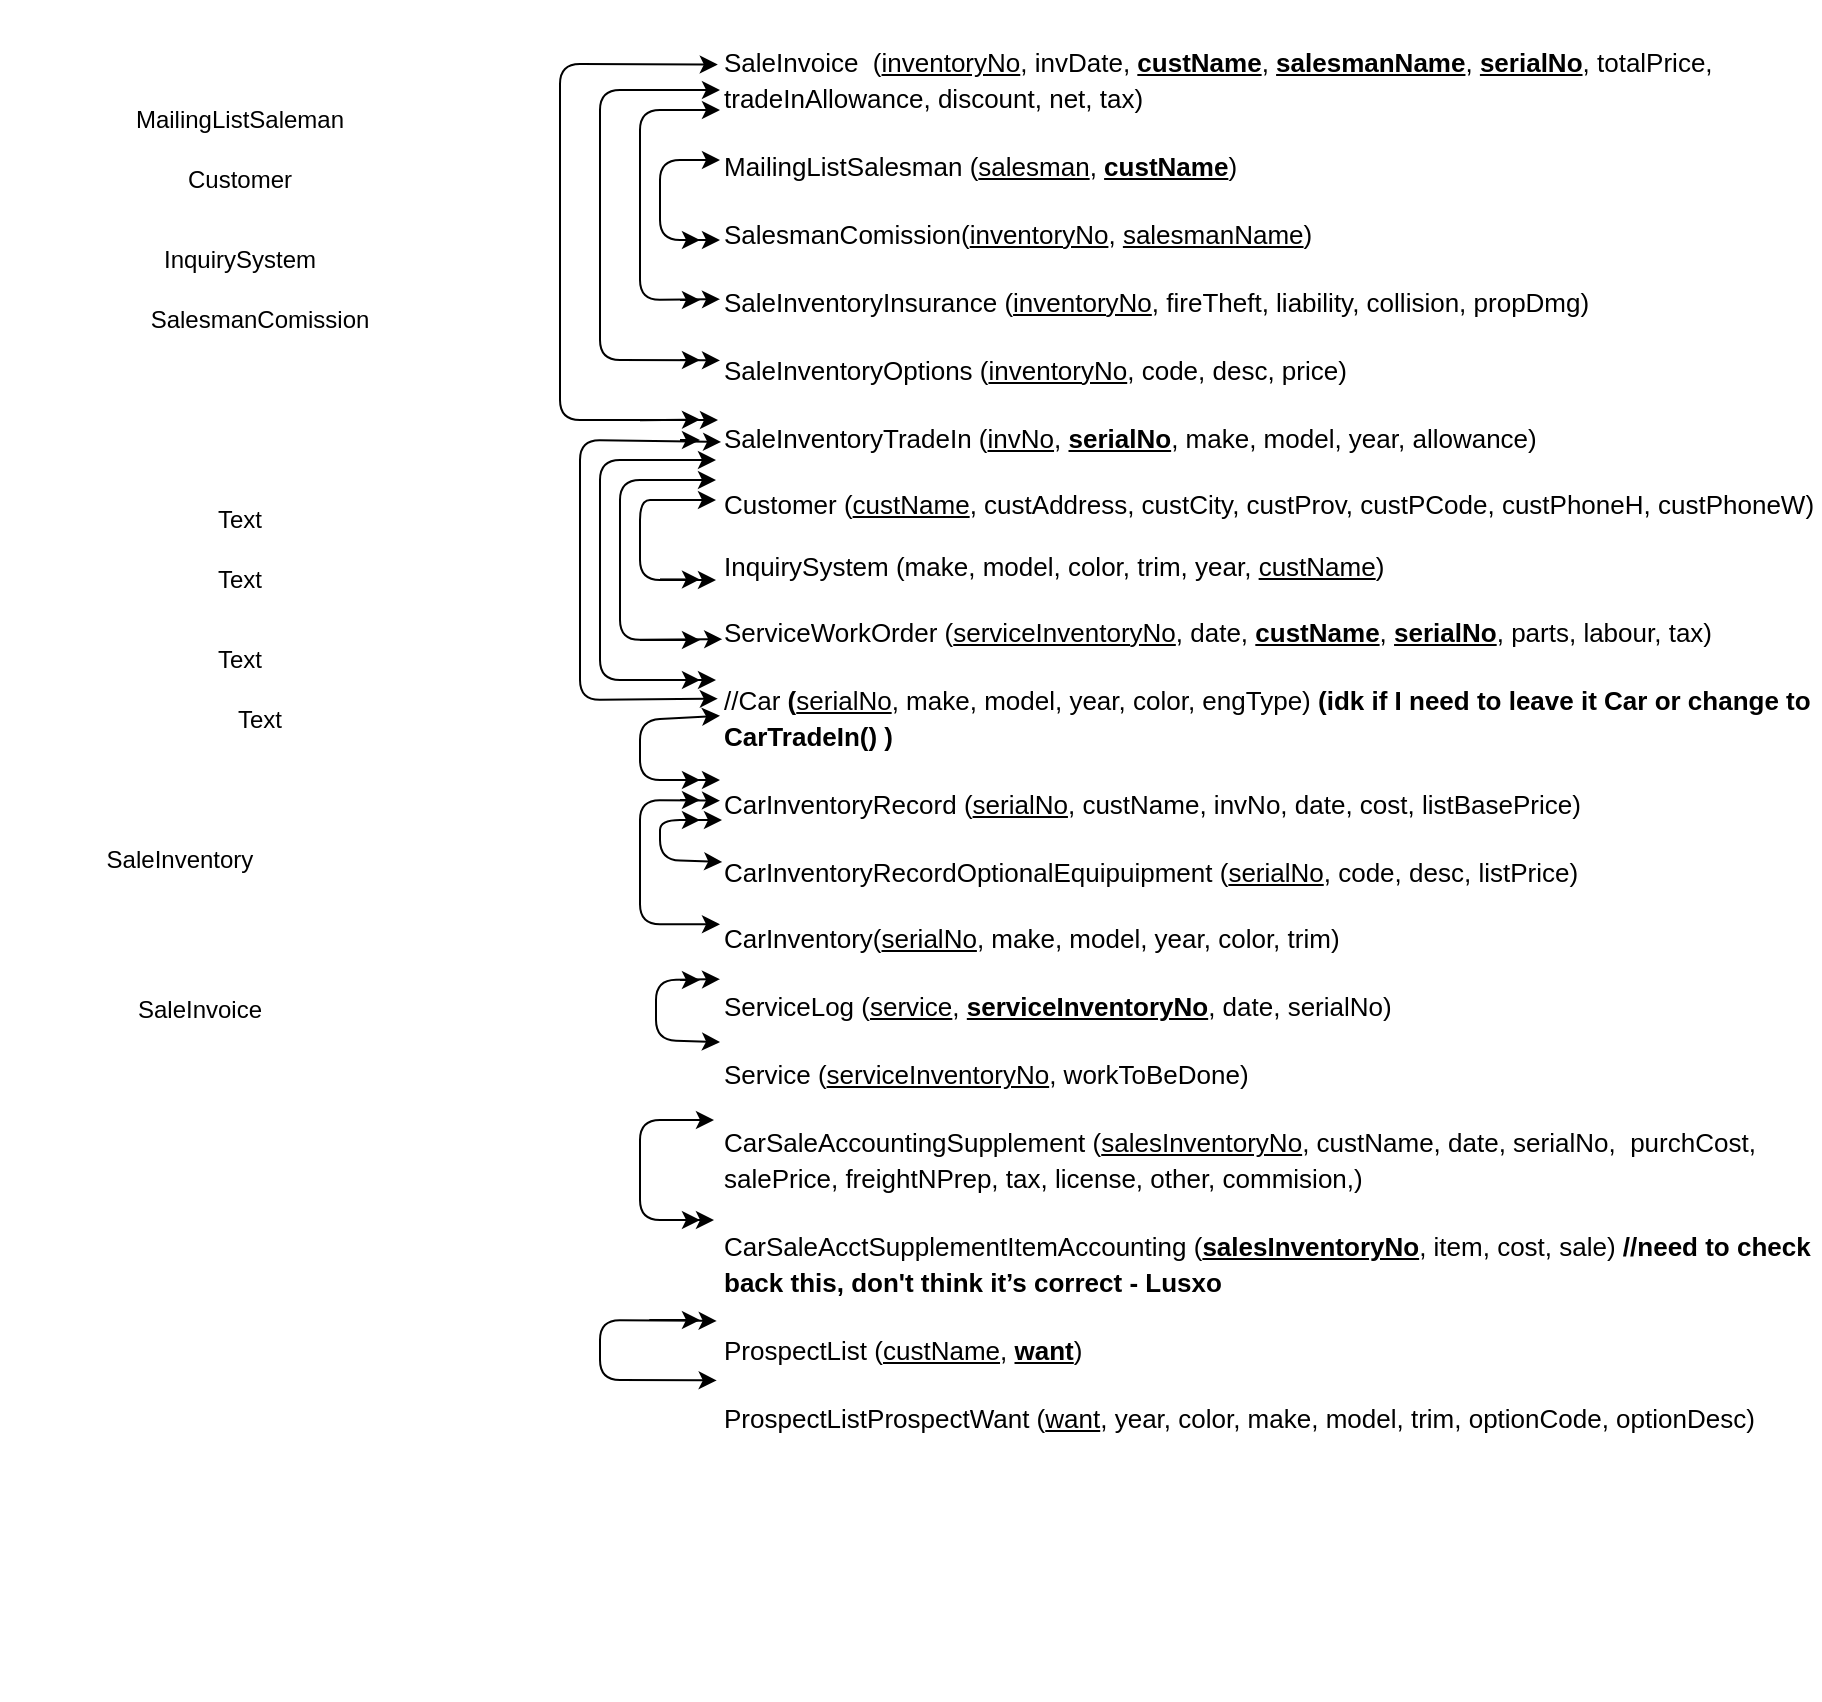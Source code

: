 <mxfile version="13.11.0" type="github">
  <diagram id="cpgGfN65SDcUuJHPmJmD" name="Page-1">
    <mxGraphModel dx="460" dy="752" grid="1" gridSize="10" guides="1" tooltips="1" connect="1" arrows="1" fold="1" page="1" pageScale="1" pageWidth="850" pageHeight="1100" math="0" shadow="0">
      <root>
        <mxCell id="0" />
        <mxCell id="1" parent="0" />
        <mxCell id="Bute2PtF-87hg-K_BfrG-1" value="SaleInvoice" style="text;html=1;strokeColor=none;fillColor=none;align=center;verticalAlign=middle;whiteSpace=wrap;rounded=0;" parent="1" vertex="1">
          <mxGeometry x="130" y="860" width="180" height="50" as="geometry" />
        </mxCell>
        <mxCell id="Bute2PtF-87hg-K_BfrG-2" value="MailingListSaleman" style="text;html=1;strokeColor=none;fillColor=none;align=center;verticalAlign=middle;whiteSpace=wrap;rounded=0;" parent="1" vertex="1">
          <mxGeometry x="220" y="430" width="40" height="20" as="geometry" />
        </mxCell>
        <mxCell id="Bute2PtF-87hg-K_BfrG-6" value="Customer" style="text;html=1;strokeColor=none;fillColor=none;align=center;verticalAlign=middle;whiteSpace=wrap;rounded=0;" parent="1" vertex="1">
          <mxGeometry x="220" y="460" width="40" height="20" as="geometry" />
        </mxCell>
        <mxCell id="Bute2PtF-87hg-K_BfrG-7" value="InquirySystem" style="text;html=1;strokeColor=none;fillColor=none;align=center;verticalAlign=middle;whiteSpace=wrap;rounded=0;" parent="1" vertex="1">
          <mxGeometry x="220" y="500" width="40" height="20" as="geometry" />
        </mxCell>
        <mxCell id="Bute2PtF-87hg-K_BfrG-9" value="SalesmanComission" style="text;html=1;strokeColor=none;fillColor=none;align=center;verticalAlign=middle;whiteSpace=wrap;rounded=0;" parent="1" vertex="1">
          <mxGeometry x="230" y="530" width="40" height="20" as="geometry" />
        </mxCell>
        <mxCell id="Bute2PtF-87hg-K_BfrG-15" value="SaleInventory" style="text;html=1;strokeColor=none;fillColor=none;align=center;verticalAlign=middle;whiteSpace=wrap;rounded=0;" parent="1" vertex="1">
          <mxGeometry x="120" y="780" width="180" height="60" as="geometry" />
        </mxCell>
        <mxCell id="Bute2PtF-87hg-K_BfrG-16" value="Text" style="text;html=1;strokeColor=none;fillColor=none;align=center;verticalAlign=middle;whiteSpace=wrap;rounded=0;" parent="1" vertex="1">
          <mxGeometry x="220" y="630" width="40" height="20" as="geometry" />
        </mxCell>
        <mxCell id="Bute2PtF-87hg-K_BfrG-17" value="Text" style="text;html=1;strokeColor=none;fillColor=none;align=center;verticalAlign=middle;whiteSpace=wrap;rounded=0;" parent="1" vertex="1">
          <mxGeometry x="220" y="660" width="40" height="20" as="geometry" />
        </mxCell>
        <mxCell id="Bute2PtF-87hg-K_BfrG-18" value="Text" style="text;html=1;strokeColor=none;fillColor=none;align=center;verticalAlign=middle;whiteSpace=wrap;rounded=0;" parent="1" vertex="1">
          <mxGeometry x="220" y="700" width="40" height="20" as="geometry" />
        </mxCell>
        <mxCell id="Bute2PtF-87hg-K_BfrG-19" value="Text" style="text;html=1;strokeColor=none;fillColor=none;align=center;verticalAlign=middle;whiteSpace=wrap;rounded=0;" parent="1" vertex="1">
          <mxGeometry x="230" y="730" width="40" height="20" as="geometry" />
        </mxCell>
        <mxCell id="Bute2PtF-87hg-K_BfrG-20" value="&lt;b style=&quot;font-weight: normal ; font-size: 13px&quot; id=&quot;docs-internal-guid-f85bfaa0-7fff-9a6b-ba9b-2f663f60cca4&quot;&gt;&lt;p dir=&quot;ltr&quot; style=&quot;line-height: 1.38 ; margin-top: 12pt ; margin-bottom: 12pt&quot;&gt;&lt;span style=&quot;font-family: &amp;#34;arial&amp;#34; ; color: rgb(0 , 0 , 0) ; background-color: transparent ; font-weight: 400 ; font-style: normal ; font-variant: normal ; text-decoration: none ; vertical-align: baseline&quot;&gt;SaleInvoice&amp;nbsp; (&lt;/span&gt;&lt;span style=&quot;font-family: &amp;#34;arial&amp;#34; ; color: rgb(0 , 0 , 0) ; background-color: transparent ; font-weight: 400 ; font-style: normal ; font-variant: normal ; text-decoration: underline ; vertical-align: baseline&quot;&gt;inventoryNo&lt;/span&gt;&lt;span style=&quot;font-family: &amp;#34;arial&amp;#34; ; color: rgb(0 , 0 , 0) ; background-color: transparent ; font-weight: 400 ; font-style: normal ; font-variant: normal ; text-decoration: none ; vertical-align: baseline&quot;&gt;, invDate, &lt;/span&gt;&lt;span style=&quot;font-family: &amp;#34;arial&amp;#34; ; color: rgb(0 , 0 , 0) ; background-color: transparent ; font-weight: 700 ; font-style: normal ; font-variant: normal ; text-decoration: underline ; vertical-align: baseline&quot;&gt;custName&lt;/span&gt;&lt;span style=&quot;font-family: &amp;#34;arial&amp;#34; ; color: rgb(0 , 0 , 0) ; background-color: transparent ; font-weight: 400 ; font-style: normal ; font-variant: normal ; text-decoration: none ; vertical-align: baseline&quot;&gt;, &lt;/span&gt;&lt;span style=&quot;font-family: &amp;#34;arial&amp;#34; ; color: rgb(0 , 0 , 0) ; background-color: transparent ; font-weight: 700 ; font-style: normal ; font-variant: normal ; text-decoration: underline ; vertical-align: baseline&quot;&gt;salesmanName&lt;/span&gt;&lt;span style=&quot;font-family: &amp;#34;arial&amp;#34; ; color: rgb(0 , 0 , 0) ; background-color: transparent ; font-weight: 400 ; font-style: normal ; font-variant: normal ; text-decoration: none ; vertical-align: baseline&quot;&gt;, &lt;/span&gt;&lt;span style=&quot;font-family: &amp;#34;arial&amp;#34; ; color: rgb(0 , 0 , 0) ; background-color: transparent ; font-weight: 700 ; font-style: normal ; font-variant: normal ; text-decoration: underline ; vertical-align: baseline&quot;&gt;serialNo&lt;/span&gt;&lt;span style=&quot;font-family: &amp;#34;arial&amp;#34; ; color: rgb(0 , 0 , 0) ; background-color: transparent ; font-weight: 400 ; font-style: normal ; font-variant: normal ; text-decoration: none ; vertical-align: baseline&quot;&gt;, totalPrice, tradeInAllowance, discount, net, tax)&lt;/span&gt;&lt;/p&gt;&lt;p dir=&quot;ltr&quot; style=&quot;line-height: 1.38 ; margin-top: 12pt ; margin-bottom: 12pt&quot;&gt;&lt;span style=&quot;background-color: transparent ; font-family: &amp;#34;arial&amp;#34; ; vertical-align: baseline&quot;&gt;MailingListSalesman (&lt;/span&gt;&lt;span style=&quot;background-color: transparent ; font-family: &amp;#34;arial&amp;#34; ; vertical-align: baseline&quot;&gt;&lt;u&gt;salesman&lt;/u&gt;&lt;/span&gt;&lt;span style=&quot;background-color: transparent ; font-family: &amp;#34;arial&amp;#34; ; vertical-align: baseline&quot;&gt;,&amp;nbsp;&lt;/span&gt;&lt;span style=&quot;background-color: transparent ; font-family: &amp;#34;arial&amp;#34; ; font-weight: 700 ; vertical-align: baseline&quot;&gt;&lt;u&gt;custName&lt;/u&gt;&lt;/span&gt;&lt;span style=&quot;background-color: transparent ; font-family: &amp;#34;arial&amp;#34; ; vertical-align: baseline&quot;&gt;)&lt;/span&gt;&lt;br&gt;&lt;/p&gt;&lt;p dir=&quot;ltr&quot; style=&quot;line-height: 1.38 ; margin-top: 12pt ; margin-bottom: 12pt&quot;&gt;&lt;span style=&quot;background-color: transparent ; font-family: &amp;#34;arial&amp;#34; ; vertical-align: baseline&quot;&gt;SalesmanComission(&lt;/span&gt;&lt;span style=&quot;background-color: transparent ; font-family: &amp;#34;arial&amp;#34; ; vertical-align: baseline&quot;&gt;&lt;u&gt;inventoryNo&lt;/u&gt;&lt;/span&gt;&lt;span style=&quot;background-color: transparent ; font-family: &amp;#34;arial&amp;#34; ; vertical-align: baseline&quot;&gt;, &lt;/span&gt;&lt;span style=&quot;background-color: transparent ; font-family: &amp;#34;arial&amp;#34; ; vertical-align: baseline&quot;&gt;&lt;u&gt;salesmanName&lt;/u&gt;&lt;/span&gt;&lt;span style=&quot;background-color: transparent ; font-family: &amp;#34;arial&amp;#34; ; vertical-align: baseline&quot;&gt;)&lt;/span&gt;&lt;br&gt;&lt;/p&gt;&lt;p dir=&quot;ltr&quot; style=&quot;line-height: 1.38 ; margin-top: 12pt ; margin-bottom: 12pt&quot;&gt;&lt;span style=&quot;font-family: &amp;#34;arial&amp;#34; ; color: rgb(0 , 0 , 0) ; background-color: transparent ; font-weight: 400 ; font-style: normal ; font-variant: normal ; text-decoration: none ; vertical-align: baseline&quot;&gt;SaleInventoryInsurance (&lt;/span&gt;&lt;span style=&quot;font-family: &amp;#34;arial&amp;#34; ; color: rgb(0 , 0 , 0) ; background-color: transparent ; font-weight: 400 ; font-style: normal ; font-variant: normal ; text-decoration: underline ; vertical-align: baseline&quot;&gt;inventoryNo&lt;/span&gt;&lt;span style=&quot;font-family: &amp;#34;arial&amp;#34; ; color: rgb(0 , 0 , 0) ; background-color: transparent ; font-weight: 400 ; font-style: normal ; font-variant: normal ; text-decoration: none ; vertical-align: baseline&quot;&gt;, fireTheft, liability, collision, propDmg)&lt;/span&gt;&lt;/p&gt;&lt;p dir=&quot;ltr&quot; style=&quot;line-height: 1.38 ; margin-top: 12pt ; margin-bottom: 12pt&quot;&gt;&lt;span style=&quot;font-family: &amp;#34;arial&amp;#34; ; color: rgb(0 , 0 , 0) ; background-color: transparent ; font-weight: 400 ; font-style: normal ; font-variant: normal ; text-decoration: none ; vertical-align: baseline&quot;&gt;SaleInventoryOptions (&lt;/span&gt;&lt;span style=&quot;font-family: &amp;#34;arial&amp;#34; ; color: rgb(0 , 0 , 0) ; background-color: transparent ; font-weight: 400 ; font-style: normal ; font-variant: normal ; text-decoration: underline ; vertical-align: baseline&quot;&gt;inventoryNo&lt;/span&gt;&lt;span style=&quot;font-family: &amp;#34;arial&amp;#34; ; color: rgb(0 , 0 , 0) ; background-color: transparent ; font-weight: 400 ; font-style: normal ; font-variant: normal ; text-decoration: none ; vertical-align: baseline&quot;&gt;, code, desc, price)&lt;/span&gt;&lt;/p&gt;&lt;p dir=&quot;ltr&quot; style=&quot;line-height: 1.38 ; margin-top: 12pt ; margin-bottom: 12pt&quot;&gt;&lt;span style=&quot;font-family: &amp;#34;arial&amp;#34; ; color: rgb(0 , 0 , 0) ; background-color: transparent ; font-weight: 400 ; font-style: normal ; font-variant: normal ; text-decoration: none ; vertical-align: baseline&quot;&gt;SaleInventoryTradeIn (&lt;/span&gt;&lt;span style=&quot;font-family: &amp;#34;arial&amp;#34; ; color: rgb(0 , 0 , 0) ; background-color: transparent ; font-weight: 400 ; font-style: normal ; font-variant: normal ; text-decoration: underline ; vertical-align: baseline&quot;&gt;invNo&lt;/span&gt;&lt;span style=&quot;font-family: &amp;#34;arial&amp;#34; ; color: rgb(0 , 0 , 0) ; background-color: transparent ; font-weight: 400 ; font-style: normal ; font-variant: normal ; text-decoration: none ; vertical-align: baseline&quot;&gt;, &lt;/span&gt;&lt;span style=&quot;font-family: &amp;#34;arial&amp;#34; ; color: rgb(0 , 0 , 0) ; background-color: transparent ; font-weight: 700 ; font-style: normal ; font-variant: normal ; text-decoration: underline ; vertical-align: baseline&quot;&gt;serialNo&lt;/span&gt;&lt;span style=&quot;font-family: &amp;#34;arial&amp;#34; ; color: rgb(0 , 0 , 0) ; background-color: transparent ; font-weight: 400 ; font-style: normal ; font-variant: normal ; text-decoration: none ; vertical-align: baseline&quot;&gt;, make, model, year, allowance)&lt;/span&gt;&lt;/p&gt;&lt;p dir=&quot;ltr&quot; style=&quot;line-height: 1.38 ; margin-top: 12pt ; margin-bottom: 12pt&quot;&gt;&lt;span style=&quot;font-family: &amp;#34;arial&amp;#34; ; color: rgb(0 , 0 , 0) ; background-color: transparent ; font-weight: 400 ; font-style: normal ; font-variant: normal ; text-decoration: none ; vertical-align: baseline&quot;&gt;&lt;span style=&quot;background-color: transparent ; vertical-align: baseline&quot;&gt;&lt;span id=&quot;docs-internal-guid-f85bfaa0-7fff-9a6b-ba9b-2f663f60cca4&quot; style=&quot;font-family: &amp;#34;helvetica&amp;#34;&quot;&gt;&lt;/span&gt;&lt;/span&gt;&lt;/span&gt;&lt;/p&gt;&lt;p dir=&quot;ltr&quot; style=&quot;line-height: 1.38 ; margin-top: 12pt ; margin-bottom: 12pt&quot;&gt;&lt;span style=&quot;font-family: &amp;#34;arial&amp;#34; ; color: rgb(0 , 0 , 0) ; background-color: transparent ; font-weight: 400 ; font-style: normal ; font-variant: normal ; text-decoration: none ; vertical-align: baseline&quot;&gt;&lt;span id=&quot;docs-internal-guid-f85bfaa0-7fff-9a6b-ba9b-2f663f60cca4&quot; style=&quot;font-family: &amp;#34;helvetica&amp;#34;&quot;&gt;&lt;/span&gt;&lt;/span&gt;&lt;/p&gt;&lt;p dir=&quot;ltr&quot; style=&quot;line-height: 1.38 ; margin-top: 12pt ; margin-bottom: 12pt&quot;&gt;&lt;/p&gt;&lt;span style=&quot;background-color: transparent ; font-family: &amp;#34;arial&amp;#34; ; vertical-align: baseline&quot;&gt;Customer (&lt;/span&gt;&lt;span style=&quot;background-color: transparent ; font-family: &amp;#34;arial&amp;#34; ; vertical-align: baseline&quot;&gt;&lt;u&gt;custName&lt;/u&gt;&lt;/span&gt;&lt;span style=&quot;background-color: transparent ; font-family: &amp;#34;arial&amp;#34; ; vertical-align: baseline&quot;&gt;, custAddress, custCity, custProv, custPCode, custPhoneH, custPhoneW)&lt;/span&gt;&lt;p dir=&quot;ltr&quot; style=&quot;line-height: 1.38 ; margin-top: 12pt ; margin-bottom: 12pt&quot;&gt;&lt;/p&gt;&lt;span id=&quot;docs-internal-guid-f85bfaa0-7fff-9a6b-ba9b-2f663f60cca4&quot;&gt;&lt;span style=&quot;background-color: transparent ; font-family: &amp;#34;arial&amp;#34; ; vertical-align: baseline&quot;&gt;InquirySystem (make, model, color, trim, year,&amp;nbsp;&lt;/span&gt;&lt;span style=&quot;background-color: transparent ; font-family: &amp;#34;arial&amp;#34; ; vertical-align: baseline&quot;&gt;&lt;u&gt;custName&lt;/u&gt;&lt;/span&gt;&lt;span style=&quot;background-color: transparent ; font-family: &amp;#34;arial&amp;#34; ; vertical-align: baseline&quot;&gt;)&lt;br&gt;&lt;span id=&quot;docs-internal-guid-f85bfaa0-7fff-9a6b-ba9b-2f663f60cca4&quot; style=&quot;font-family: &amp;#34;helvetica&amp;#34;&quot;&gt;&lt;span id=&quot;docs-internal-guid-f85bfaa0-7fff-9a6b-ba9b-2f663f60cca4&quot;&gt;&lt;p dir=&quot;ltr&quot; style=&quot;line-height: 1.38 ; margin-top: 12pt ; margin-bottom: 12pt&quot;&gt;&lt;span style=&quot;font-family: &amp;#34;arial&amp;#34; ; background-color: transparent ; vertical-align: baseline&quot;&gt;ServiceWorkOrder (&lt;/span&gt;&lt;span style=&quot;font-family: &amp;#34;arial&amp;#34; ; background-color: transparent ; vertical-align: baseline&quot;&gt;&lt;u&gt;serviceInventoryNo&lt;/u&gt;&lt;/span&gt;&lt;span style=&quot;font-family: &amp;#34;arial&amp;#34; ; background-color: transparent ; vertical-align: baseline&quot;&gt;, date,&amp;nbsp;&lt;/span&gt;&lt;span style=&quot;font-family: &amp;#34;arial&amp;#34; ; background-color: transparent ; font-weight: 700 ; vertical-align: baseline&quot;&gt;&lt;u&gt;custName&lt;/u&gt;&lt;/span&gt;&lt;span style=&quot;font-family: &amp;#34;arial&amp;#34; ; background-color: transparent ; vertical-align: baseline&quot;&gt;,&amp;nbsp;&lt;/span&gt;&lt;span style=&quot;font-family: &amp;#34;arial&amp;#34; ; background-color: transparent ; font-weight: 700 ; vertical-align: baseline&quot;&gt;&lt;u&gt;serialNo&lt;/u&gt;&lt;/span&gt;&lt;span style=&quot;font-family: &amp;#34;arial&amp;#34; ; background-color: transparent ; vertical-align: baseline&quot;&gt;, parts, labour, tax)&lt;/span&gt;&lt;/p&gt;&lt;/span&gt;&lt;span id=&quot;docs-internal-guid-f85bfaa0-7fff-9a6b-ba9b-2f663f60cca4&quot;&gt;&lt;/span&gt;&lt;/span&gt;&lt;/span&gt;&lt;/span&gt;&lt;p dir=&quot;ltr&quot; style=&quot;line-height: 1.38 ; margin-top: 12pt ; margin-bottom: 12pt&quot;&gt;&lt;span style=&quot;background-color: transparent ; font-family: &amp;#34;arial&amp;#34; ; vertical-align: baseline&quot;&gt;//Car&amp;nbsp;&lt;/span&gt;&lt;span style=&quot;background-color: transparent ; font-family: &amp;#34;arial&amp;#34; ; font-weight: 700 ; vertical-align: baseline&quot;&gt;(&lt;/span&gt;&lt;span style=&quot;background-color: transparent ; font-family: &amp;#34;arial&amp;#34; ; vertical-align: baseline&quot;&gt;&lt;u&gt;serialNo&lt;/u&gt;&lt;/span&gt;&lt;span style=&quot;background-color: transparent ; font-family: &amp;#34;arial&amp;#34; ; vertical-align: baseline&quot;&gt;, make, model, year, color, engType)&amp;nbsp;&lt;/span&gt;&lt;span style=&quot;background-color: transparent ; font-family: &amp;#34;arial&amp;#34; ; font-weight: 700 ; vertical-align: baseline&quot;&gt;(idk if I need to leave it Car or change to CarTradeIn() )&lt;/span&gt;&lt;/p&gt;&lt;p dir=&quot;ltr&quot; style=&quot;line-height: 1.38 ; margin-top: 12pt ; margin-bottom: 12pt&quot;&gt;&lt;span style=&quot;font-family: &amp;#34;arial&amp;#34; ; color: rgb(0 , 0 , 0) ; background-color: transparent ; font-weight: 400 ; font-style: normal ; font-variant: normal ; text-decoration: none ; vertical-align: baseline&quot;&gt;CarInventoryRecord (&lt;/span&gt;&lt;span style=&quot;font-family: &amp;#34;arial&amp;#34; ; color: rgb(0 , 0 , 0) ; background-color: transparent ; font-weight: 400 ; font-style: normal ; font-variant: normal ; text-decoration: underline ; vertical-align: baseline&quot;&gt;serialNo&lt;/span&gt;&lt;span style=&quot;font-family: &amp;#34;arial&amp;#34; ; color: rgb(0 , 0 , 0) ; background-color: transparent ; font-weight: 400 ; font-style: normal ; font-variant: normal ; text-decoration: none ; vertical-align: baseline&quot;&gt;, custName, invNo, date, cost, listBasePrice)&lt;/span&gt;&lt;/p&gt;&lt;p dir=&quot;ltr&quot; style=&quot;line-height: 1.38 ; margin-top: 12pt ; margin-bottom: 12pt&quot;&gt;&lt;span style=&quot;font-family: &amp;#34;arial&amp;#34; ; color: rgb(0 , 0 , 0) ; background-color: transparent ; font-weight: 400 ; font-style: normal ; font-variant: normal ; text-decoration: none ; vertical-align: baseline&quot;&gt;CarInventoryRecordOptionalEquipuipment (&lt;/span&gt;&lt;span style=&quot;font-family: &amp;#34;arial&amp;#34; ; color: rgb(0 , 0 , 0) ; background-color: transparent ; font-weight: 400 ; font-style: normal ; font-variant: normal ; text-decoration: underline ; vertical-align: baseline&quot;&gt;serialNo&lt;/span&gt;&lt;span style=&quot;font-family: &amp;#34;arial&amp;#34; ; color: rgb(0 , 0 , 0) ; background-color: transparent ; font-weight: 400 ; font-style: normal ; font-variant: normal ; text-decoration: none ; vertical-align: baseline&quot;&gt;, code, desc, listPrice)&lt;/span&gt;&lt;/p&gt;&lt;p dir=&quot;ltr&quot; style=&quot;line-height: 1.38 ; margin-top: 12pt ; margin-bottom: 12pt&quot;&gt;&lt;span style=&quot;font-family: &amp;#34;arial&amp;#34; ; color: rgb(0 , 0 , 0) ; background-color: transparent ; font-weight: 400 ; font-style: normal ; font-variant: normal ; text-decoration: none ; vertical-align: baseline&quot;&gt;CarInventory(&lt;/span&gt;&lt;span style=&quot;font-family: &amp;#34;arial&amp;#34; ; color: rgb(0 , 0 , 0) ; background-color: transparent ; font-weight: 400 ; font-style: normal ; font-variant: normal ; text-decoration: underline ; vertical-align: baseline&quot;&gt;serialNo&lt;/span&gt;&lt;span style=&quot;font-family: &amp;#34;arial&amp;#34; ; color: rgb(0 , 0 , 0) ; background-color: transparent ; font-weight: 400 ; font-style: normal ; font-variant: normal ; text-decoration: none ; vertical-align: baseline&quot;&gt;, make, model, year, color, trim)&lt;/span&gt;&lt;/p&gt;&lt;p dir=&quot;ltr&quot; style=&quot;line-height: 1.38 ; margin-top: 12pt ; margin-bottom: 12pt&quot;&gt;&lt;span style=&quot;font-family: &amp;#34;arial&amp;#34; ; color: rgb(0 , 0 , 0) ; background-color: transparent ; font-weight: 400 ; font-style: normal ; font-variant: normal ; text-decoration: none ; vertical-align: baseline&quot;&gt;&lt;span id=&quot;docs-internal-guid-f85bfaa0-7fff-9a6b-ba9b-2f663f60cca4&quot; style=&quot;font-family: &amp;#34;helvetica&amp;#34;&quot;&gt;&lt;/span&gt;&lt;/span&gt;&lt;/p&gt;&lt;span id=&quot;docs-internal-guid-f85bfaa0-7fff-9a6b-ba9b-2f663f60cca4&quot;&gt;&lt;p dir=&quot;ltr&quot; style=&quot;line-height: 1.38 ; margin-top: 12pt ; margin-bottom: 12pt&quot;&gt;&lt;span style=&quot;background-color: transparent ; font-family: &amp;#34;arial&amp;#34; ; vertical-align: baseline&quot;&gt;ServiceLog (&lt;/span&gt;&lt;span style=&quot;background-color: transparent ; font-family: &amp;#34;arial&amp;#34; ; vertical-align: baseline&quot;&gt;&lt;u&gt;service&lt;/u&gt;&lt;/span&gt;&lt;span style=&quot;background-color: transparent ; font-family: &amp;#34;arial&amp;#34; ; vertical-align: baseline&quot;&gt;,&amp;nbsp;&lt;/span&gt;&lt;span style=&quot;background-color: transparent ; font-family: &amp;#34;arial&amp;#34; ; font-weight: 700 ; vertical-align: baseline&quot;&gt;&lt;u&gt;serviceInventoryNo&lt;/u&gt;&lt;/span&gt;&lt;span style=&quot;background-color: transparent ; font-family: &amp;#34;arial&amp;#34; ; vertical-align: baseline&quot;&gt;, date, serialNo)&lt;/span&gt;&lt;br&gt;&lt;/p&gt;&lt;/span&gt;&lt;p dir=&quot;ltr&quot; style=&quot;line-height: 1.38 ; margin-top: 12pt ; margin-bottom: 12pt&quot;&gt;&lt;span style=&quot;background-color: transparent ; font-family: &amp;#34;arial&amp;#34; ; vertical-align: baseline&quot;&gt;Service (&lt;/span&gt;&lt;span style=&quot;background-color: transparent ; font-family: &amp;#34;arial&amp;#34; ; vertical-align: baseline&quot;&gt;&lt;u&gt;serviceInventoryNo&lt;/u&gt;&lt;/span&gt;&lt;span style=&quot;background-color: transparent ; font-family: &amp;#34;arial&amp;#34; ; vertical-align: baseline&quot;&gt;, workToBeDone)&lt;/span&gt;&lt;br&gt;&lt;/p&gt;&lt;p dir=&quot;ltr&quot; style=&quot;line-height: 1.38 ; margin-top: 12pt ; margin-bottom: 12pt&quot;&gt;&lt;span style=&quot;font-family: &amp;#34;arial&amp;#34; ; color: rgb(0 , 0 , 0) ; background-color: transparent ; font-weight: 400 ; font-style: normal ; font-variant: normal ; text-decoration: none ; vertical-align: baseline&quot;&gt;CarSaleAccountingSupplement (&lt;/span&gt;&lt;span style=&quot;font-family: &amp;#34;arial&amp;#34; ; color: rgb(0 , 0 , 0) ; background-color: transparent ; font-weight: 400 ; font-style: normal ; font-variant: normal ; text-decoration: underline ; vertical-align: baseline&quot;&gt;salesInventoryNo&lt;/span&gt;&lt;span style=&quot;font-family: &amp;#34;arial&amp;#34; ; color: rgb(0 , 0 , 0) ; background-color: transparent ; font-weight: 400 ; font-style: normal ; font-variant: normal ; text-decoration: none ; vertical-align: baseline&quot;&gt;, custName, date, serialNo,&amp;nbsp; purchCost, salePrice, freightNPrep, tax, license, other, commision,)&lt;/span&gt;&lt;/p&gt;&lt;p dir=&quot;ltr&quot; style=&quot;line-height: 1.38 ; margin-top: 12pt ; margin-bottom: 12pt&quot;&gt;&lt;span style=&quot;font-family: &amp;#34;arial&amp;#34; ; color: rgb(0 , 0 , 0) ; background-color: transparent ; font-weight: 400 ; font-style: normal ; font-variant: normal ; text-decoration: none ; vertical-align: baseline&quot;&gt;CarSaleAcctSupplementItemAccounting (&lt;/span&gt;&lt;span style=&quot;font-family: &amp;#34;arial&amp;#34; ; color: rgb(0 , 0 , 0) ; background-color: transparent ; font-weight: 700 ; font-style: normal ; font-variant: normal ; text-decoration: underline ; vertical-align: baseline&quot;&gt;salesInventoryNo&lt;/span&gt;&lt;span style=&quot;font-family: &amp;#34;arial&amp;#34; ; color: rgb(0 , 0 , 0) ; background-color: transparent ; font-weight: 400 ; font-style: normal ; font-variant: normal ; text-decoration: none ; vertical-align: baseline&quot;&gt;, item, cost, sale)&lt;/span&gt;&lt;span style=&quot;font-family: &amp;#34;arial&amp;#34; ; color: rgb(0 , 0 , 0) ; background-color: transparent ; font-weight: 700 ; font-style: normal ; font-variant: normal ; text-decoration: none ; vertical-align: baseline&quot;&gt; //need to check back this, don&#39;t think it’s correct - Lusxo&lt;/span&gt;&lt;/p&gt;&lt;p dir=&quot;ltr&quot; style=&quot;line-height: 1.38 ; margin-top: 12pt ; margin-bottom: 12pt&quot;&gt;&lt;span style=&quot;background-color: transparent ; font-family: &amp;#34;arial&amp;#34; ; vertical-align: baseline&quot;&gt;ProspectList (&lt;/span&gt;&lt;span style=&quot;background-color: transparent ; font-family: &amp;#34;arial&amp;#34; ; vertical-align: baseline&quot;&gt;&lt;u&gt;custName&lt;/u&gt;&lt;/span&gt;&lt;span style=&quot;background-color: transparent ; font-family: &amp;#34;arial&amp;#34; ; vertical-align: baseline&quot;&gt;, &lt;/span&gt;&lt;span style=&quot;background-color: transparent ; font-family: &amp;#34;arial&amp;#34; ; font-weight: 700 ; vertical-align: baseline&quot;&gt;&lt;u&gt;want&lt;/u&gt;&lt;/span&gt;&lt;span style=&quot;background-color: transparent ; font-family: &amp;#34;arial&amp;#34; ; vertical-align: baseline&quot;&gt;)&lt;/span&gt;&lt;br&gt;&lt;/p&gt;&lt;p dir=&quot;ltr&quot; style=&quot;line-height: 1.38 ; margin-top: 12pt ; margin-bottom: 12pt&quot;&gt;&lt;span style=&quot;font-family: &amp;#34;arial&amp;#34; ; color: rgb(0 , 0 , 0) ; background-color: transparent ; font-weight: 400 ; font-style: normal ; font-variant: normal ; text-decoration: none ; vertical-align: baseline&quot;&gt;ProspectListProspectWant (&lt;/span&gt;&lt;span style=&quot;font-family: &amp;#34;arial&amp;#34; ; color: rgb(0 , 0 , 0) ; background-color: transparent ; font-weight: 400 ; font-style: normal ; font-variant: normal ; text-decoration: underline ; vertical-align: baseline&quot;&gt;want&lt;/span&gt;&lt;span style=&quot;font-family: &amp;#34;arial&amp;#34; ; color: rgb(0 , 0 , 0) ; background-color: transparent ; font-weight: 400 ; font-style: normal ; font-variant: normal ; text-decoration: none ; vertical-align: baseline&quot;&gt;, year, color, make, model, trim, optionCode, optionDesc)&lt;/span&gt;&lt;/p&gt;&lt;/b&gt;" style="text;whiteSpace=wrap;html=1;" parent="1" vertex="1">
          <mxGeometry x="480" y="380" width="550" height="850" as="geometry" />
        </mxCell>
        <mxCell id="Bute2PtF-87hg-K_BfrG-22" value="" style="endArrow=classic;startArrow=classic;html=1;exitX=0.002;exitY=0.376;exitDx=0;exitDy=0;exitPerimeter=0;" parent="1" source="Bute2PtF-87hg-K_BfrG-20" edge="1">
          <mxGeometry width="50" height="50" relative="1" as="geometry">
            <mxPoint x="480" y="690" as="sourcePoint" />
            <mxPoint x="478" y="620" as="targetPoint" />
            <Array as="points">
              <mxPoint x="430" y="700" />
              <mxPoint x="430" y="620" />
            </Array>
          </mxGeometry>
        </mxCell>
        <mxCell id="Bute2PtF-87hg-K_BfrG-25" value="" style="endArrow=classic;html=1;" parent="1" edge="1">
          <mxGeometry width="50" height="50" relative="1" as="geometry">
            <mxPoint x="440" y="700" as="sourcePoint" />
            <mxPoint x="470" y="700" as="targetPoint" />
            <Array as="points">
              <mxPoint x="450" y="700" />
            </Array>
          </mxGeometry>
        </mxCell>
        <mxCell id="Bute2PtF-87hg-K_BfrG-34" value="" style="endArrow=classic;startArrow=classic;html=1;" parent="1" edge="1">
          <mxGeometry width="50" height="50" relative="1" as="geometry">
            <mxPoint x="480" y="500" as="sourcePoint" />
            <mxPoint x="480" y="460" as="targetPoint" />
            <Array as="points">
              <mxPoint x="450" y="500" />
              <mxPoint x="450" y="460" />
            </Array>
          </mxGeometry>
        </mxCell>
        <mxCell id="Bute2PtF-87hg-K_BfrG-35" value="" style="endArrow=classic;html=1;" parent="1" edge="1">
          <mxGeometry width="50" height="50" relative="1" as="geometry">
            <mxPoint x="460" y="500" as="sourcePoint" />
            <mxPoint x="470" y="500" as="targetPoint" />
          </mxGeometry>
        </mxCell>
        <mxCell id="Bute2PtF-87hg-K_BfrG-36" value="" style="endArrow=classic;startArrow=classic;html=1;exitX=-0.003;exitY=0.812;exitDx=0;exitDy=0;exitPerimeter=0;entryX=-0.003;entryY=0.777;entryDx=0;entryDy=0;entryPerimeter=0;" parent="1" source="Bute2PtF-87hg-K_BfrG-20" target="Bute2PtF-87hg-K_BfrG-20" edge="1">
          <mxGeometry width="50" height="50" relative="1" as="geometry">
            <mxPoint x="480" y="1061.2" as="sourcePoint" />
            <mxPoint x="478" y="1038" as="targetPoint" />
            <Array as="points">
              <mxPoint x="420" y="1070" />
              <mxPoint x="420" y="1040" />
            </Array>
          </mxGeometry>
        </mxCell>
        <mxCell id="Bute2PtF-87hg-K_BfrG-37" value="" style="endArrow=classic;html=1;" parent="1" edge="1">
          <mxGeometry width="50" height="50" relative="1" as="geometry">
            <mxPoint x="460" y="1040" as="sourcePoint" />
            <mxPoint x="470" y="1040" as="targetPoint" />
            <Array as="points">
              <mxPoint x="440" y="1040" />
            </Array>
          </mxGeometry>
        </mxCell>
        <mxCell id="Bute2PtF-87hg-K_BfrG-40" value="" style="endArrow=classic;startArrow=classic;html=1;exitX=0;exitY=0.613;exitDx=0;exitDy=0;exitPerimeter=0;entryX=0;entryY=0.576;entryDx=0;entryDy=0;entryPerimeter=0;" parent="1" source="Bute2PtF-87hg-K_BfrG-20" target="Bute2PtF-87hg-K_BfrG-20" edge="1">
          <mxGeometry width="50" height="50" relative="1" as="geometry">
            <mxPoint x="480" y="880" as="sourcePoint" />
            <mxPoint x="480" y="840" as="targetPoint" />
            <Array as="points">
              <mxPoint x="448" y="900" />
              <mxPoint x="448" y="870" />
            </Array>
          </mxGeometry>
        </mxCell>
        <mxCell id="Bute2PtF-87hg-K_BfrG-42" value="" style="endArrow=classic;startArrow=classic;html=1;entryX=-0.002;entryY=0.038;entryDx=0;entryDy=0;entryPerimeter=0;" parent="1" target="Bute2PtF-87hg-K_BfrG-20" edge="1">
          <mxGeometry width="50" height="50" relative="1" as="geometry">
            <mxPoint x="479" y="590" as="sourcePoint" />
            <mxPoint x="480" y="422" as="targetPoint" />
            <Array as="points">
              <mxPoint x="400" y="590" />
              <mxPoint x="400" y="412" />
            </Array>
          </mxGeometry>
        </mxCell>
        <mxCell id="Bute2PtF-87hg-K_BfrG-43" value="" style="endArrow=classic;html=1;" parent="1" edge="1">
          <mxGeometry width="50" height="50" relative="1" as="geometry">
            <mxPoint x="440" y="590.1" as="sourcePoint" />
            <mxPoint x="470" y="589.76" as="targetPoint" />
          </mxGeometry>
        </mxCell>
        <mxCell id="Bute2PtF-87hg-K_BfrG-44" value="" style="endArrow=classic;startArrow=classic;html=1;entryX=0.001;entryY=0.26;entryDx=0;entryDy=0;entryPerimeter=0;exitX=-0.002;exitY=0.411;exitDx=0;exitDy=0;exitPerimeter=0;" parent="1" source="Bute2PtF-87hg-K_BfrG-20" target="Bute2PtF-87hg-K_BfrG-20" edge="1">
          <mxGeometry width="50" height="50" relative="1" as="geometry">
            <mxPoint x="481" y="730" as="sourcePoint" />
            <mxPoint x="480" y="630" as="targetPoint" />
            <Array as="points">
              <mxPoint x="410" y="730" />
              <mxPoint x="410" y="600" />
            </Array>
          </mxGeometry>
        </mxCell>
        <mxCell id="Bute2PtF-87hg-K_BfrG-46" value="" style="endArrow=classic;html=1;" parent="1" edge="1">
          <mxGeometry width="50" height="50" relative="1" as="geometry">
            <mxPoint x="460" y="600" as="sourcePoint" />
            <mxPoint x="470" y="600" as="targetPoint" />
          </mxGeometry>
        </mxCell>
        <mxCell id="Bute2PtF-87hg-K_BfrG-47" value="" style="endArrow=classic;startArrow=classic;html=1;exitX=0;exitY=0.176;exitDx=0;exitDy=0;exitPerimeter=0;" parent="1" source="Bute2PtF-87hg-K_BfrG-20" edge="1">
          <mxGeometry width="50" height="50" relative="1" as="geometry">
            <mxPoint x="480" y="505" as="sourcePoint" />
            <mxPoint x="480" y="435" as="targetPoint" />
            <Array as="points">
              <mxPoint x="440" y="530" />
              <mxPoint x="440" y="435" />
            </Array>
          </mxGeometry>
        </mxCell>
        <mxCell id="Bute2PtF-87hg-K_BfrG-48" value="" style="endArrow=classic;html=1;" parent="1" edge="1">
          <mxGeometry width="50" height="50" relative="1" as="geometry">
            <mxPoint x="460.0" y="530" as="sourcePoint" />
            <mxPoint x="470.0" y="530" as="targetPoint" />
          </mxGeometry>
        </mxCell>
        <mxCell id="Bute2PtF-87hg-K_BfrG-49" value="" style="endArrow=classic;startArrow=classic;html=1;exitX=0;exitY=0.212;exitDx=0;exitDy=0;exitPerimeter=0;" parent="1" source="Bute2PtF-87hg-K_BfrG-20" edge="1">
          <mxGeometry width="50" height="50" relative="1" as="geometry">
            <mxPoint x="480" y="550.2" as="sourcePoint" />
            <mxPoint x="480" y="425" as="targetPoint" />
            <Array as="points">
              <mxPoint x="420" y="560" />
              <mxPoint x="420" y="425" />
              <mxPoint x="440" y="425" />
            </Array>
          </mxGeometry>
        </mxCell>
        <mxCell id="Bute2PtF-87hg-K_BfrG-50" value="" style="endArrow=classic;html=1;" parent="1" edge="1">
          <mxGeometry width="50" height="50" relative="1" as="geometry">
            <mxPoint x="460.0" y="560" as="sourcePoint" />
            <mxPoint x="470.0" y="560" as="targetPoint" />
          </mxGeometry>
        </mxCell>
        <mxCell id="Bute2PtF-87hg-K_BfrG-51" value="" style="endArrow=classic;startArrow=classic;html=1;" parent="1" edge="1">
          <mxGeometry width="50" height="50" relative="1" as="geometry">
            <mxPoint x="478" y="670" as="sourcePoint" />
            <mxPoint x="478" y="630" as="targetPoint" />
            <Array as="points">
              <mxPoint x="440" y="670" />
              <mxPoint x="440" y="630" />
              <mxPoint x="450" y="630" />
            </Array>
          </mxGeometry>
        </mxCell>
        <mxCell id="Bute2PtF-87hg-K_BfrG-52" value="" style="endArrow=classic;html=1;" parent="1" edge="1">
          <mxGeometry width="50" height="50" relative="1" as="geometry">
            <mxPoint x="450" y="669.71" as="sourcePoint" />
            <mxPoint x="470" y="669.71" as="targetPoint" />
          </mxGeometry>
        </mxCell>
        <mxCell id="Bute2PtF-87hg-K_BfrG-53" value="" style="endArrow=classic;startArrow=classic;html=1;" parent="1" edge="1">
          <mxGeometry width="50" height="50" relative="1" as="geometry">
            <mxPoint x="477" y="990" as="sourcePoint" />
            <mxPoint x="477" y="940" as="targetPoint" />
            <Array as="points">
              <mxPoint x="440" y="990" />
              <mxPoint x="440" y="940" />
            </Array>
          </mxGeometry>
        </mxCell>
        <mxCell id="Bute2PtF-87hg-K_BfrG-54" value="" style="endArrow=classic;html=1;" parent="1" edge="1">
          <mxGeometry width="50" height="50" relative="1" as="geometry">
            <mxPoint x="460" y="990" as="sourcePoint" />
            <mxPoint x="470" y="990" as="targetPoint" />
          </mxGeometry>
        </mxCell>
        <mxCell id="Bute2PtF-87hg-K_BfrG-56" value="" style="endArrow=classic;html=1;" parent="1" edge="1">
          <mxGeometry width="50" height="50" relative="1" as="geometry">
            <mxPoint x="460" y="870" as="sourcePoint" />
            <mxPoint x="470" y="870" as="targetPoint" />
          </mxGeometry>
        </mxCell>
        <mxCell id="Bute2PtF-87hg-K_BfrG-57" value="" style="endArrow=classic;startArrow=classic;html=1;" parent="1" edge="1">
          <mxGeometry width="50" height="50" relative="1" as="geometry">
            <mxPoint x="478" y="720" as="sourcePoint" />
            <mxPoint x="478" y="610" as="targetPoint" />
            <Array as="points">
              <mxPoint x="420" y="720" />
              <mxPoint x="420" y="610" />
            </Array>
          </mxGeometry>
        </mxCell>
        <mxCell id="Bute2PtF-87hg-K_BfrG-58" value="" style="endArrow=classic;html=1;" parent="1" edge="1">
          <mxGeometry width="50" height="50" relative="1" as="geometry">
            <mxPoint x="460" y="720" as="sourcePoint" />
            <mxPoint x="470" y="720" as="targetPoint" />
            <Array as="points">
              <mxPoint x="470" y="720" />
            </Array>
          </mxGeometry>
        </mxCell>
        <mxCell id="Bute2PtF-87hg-K_BfrG-59" value="" style="endArrow=classic;startArrow=classic;html=1;entryX=0;entryY=0.421;entryDx=0;entryDy=0;entryPerimeter=0;" parent="1" target="Bute2PtF-87hg-K_BfrG-20" edge="1">
          <mxGeometry width="50" height="50" relative="1" as="geometry">
            <mxPoint x="480" y="770" as="sourcePoint" />
            <mxPoint x="470" y="738" as="targetPoint" />
            <Array as="points">
              <mxPoint x="440" y="770" />
              <mxPoint x="440" y="740" />
            </Array>
          </mxGeometry>
        </mxCell>
        <mxCell id="Bute2PtF-87hg-K_BfrG-60" value="" style="endArrow=classic;html=1;" parent="1" edge="1">
          <mxGeometry width="50" height="50" relative="1" as="geometry">
            <mxPoint x="460" y="770" as="sourcePoint" />
            <mxPoint x="470" y="770" as="targetPoint" />
          </mxGeometry>
        </mxCell>
        <mxCell id="Bute2PtF-87hg-K_BfrG-61" value="" style="endArrow=classic;startArrow=classic;html=1;entryX=0;entryY=0.471;entryDx=0;entryDy=0;entryPerimeter=0;" parent="1" target="Bute2PtF-87hg-K_BfrG-20" edge="1">
          <mxGeometry width="50" height="50" relative="1" as="geometry">
            <mxPoint x="480" y="842.15" as="sourcePoint" />
            <mxPoint x="480" y="810.0" as="targetPoint" />
            <Array as="points">
              <mxPoint x="440" y="842.15" />
              <mxPoint x="440" y="780" />
            </Array>
          </mxGeometry>
        </mxCell>
        <mxCell id="Bute2PtF-87hg-K_BfrG-62" value="" style="endArrow=classic;html=1;" parent="1" edge="1">
          <mxGeometry width="50" height="50" relative="1" as="geometry">
            <mxPoint x="460" y="780" as="sourcePoint" />
            <mxPoint x="470" y="780" as="targetPoint" />
          </mxGeometry>
        </mxCell>
        <mxCell id="Bute2PtF-87hg-K_BfrG-63" value="" style="endArrow=classic;startArrow=classic;html=1;exitX=0.002;exitY=0.507;exitDx=0;exitDy=0;exitPerimeter=0;" parent="1" source="Bute2PtF-87hg-K_BfrG-20" edge="1">
          <mxGeometry width="50" height="50" relative="1" as="geometry">
            <mxPoint x="490" y="852.15" as="sourcePoint" />
            <mxPoint x="481" y="790" as="targetPoint" />
            <Array as="points">
              <mxPoint x="450" y="810" />
              <mxPoint x="450" y="790" />
            </Array>
          </mxGeometry>
        </mxCell>
        <mxCell id="Bute2PtF-87hg-K_BfrG-64" value="" style="endArrow=classic;html=1;" parent="1" edge="1">
          <mxGeometry width="50" height="50" relative="1" as="geometry">
            <mxPoint x="460" y="790" as="sourcePoint" />
            <mxPoint x="470" y="790" as="targetPoint" />
          </mxGeometry>
        </mxCell>
      </root>
    </mxGraphModel>
  </diagram>
</mxfile>
